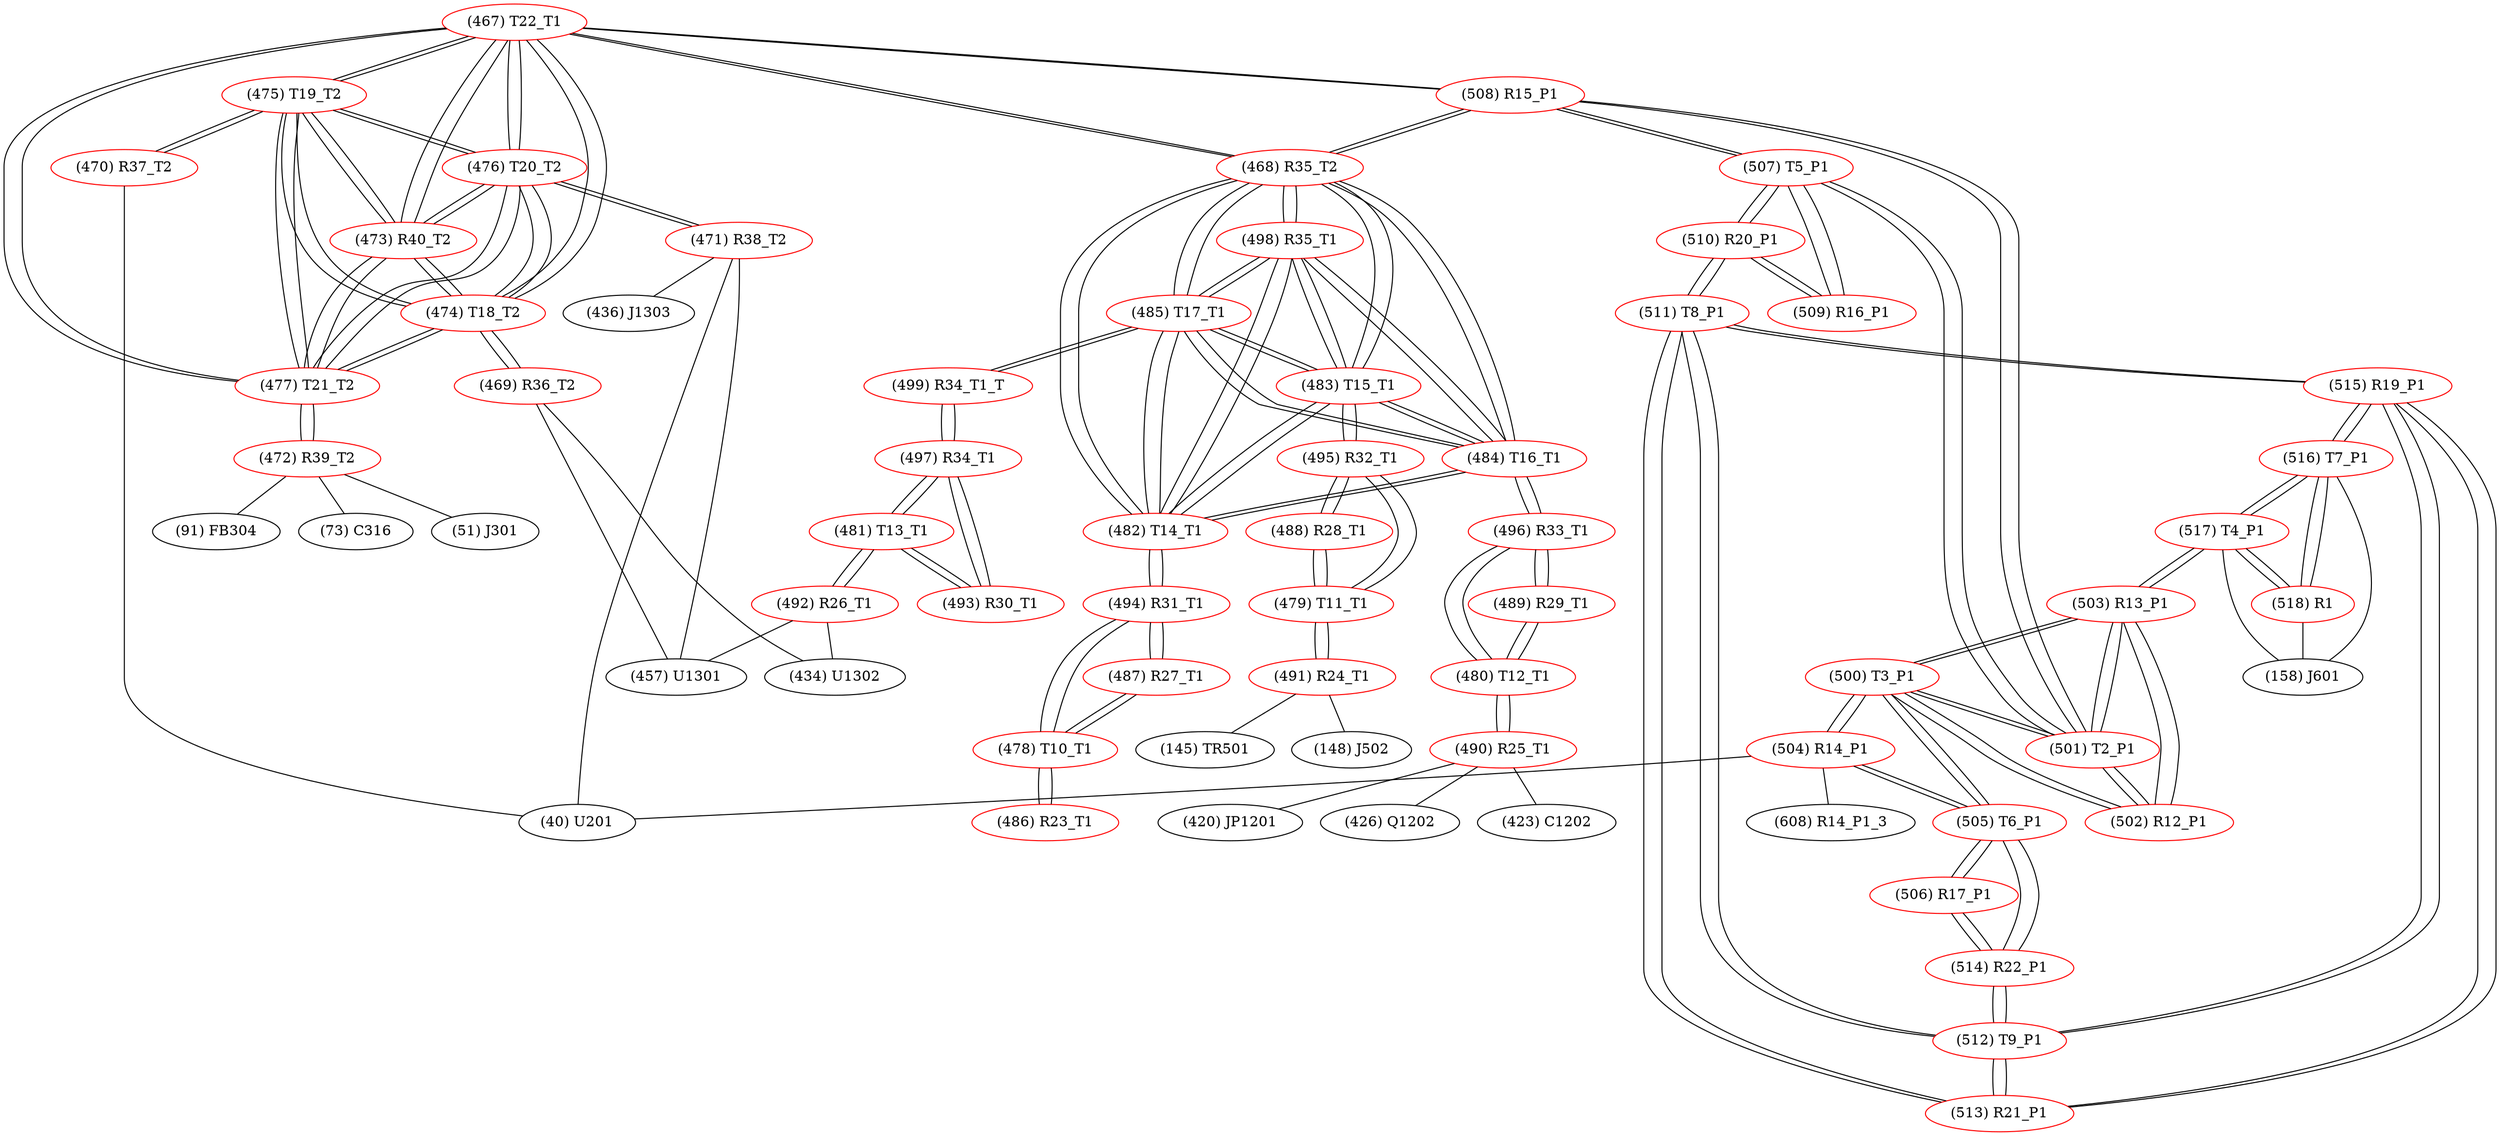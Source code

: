 graph {
	467 [label="(467) T22_T1" color=red]
	475 [label="(475) T19_T2"]
	476 [label="(476) T20_T2"]
	477 [label="(477) T21_T2"]
	474 [label="(474) T18_T2"]
	473 [label="(473) R40_T2"]
	508 [label="(508) R15_P1"]
	468 [label="(468) R35_T2"]
	468 [label="(468) R35_T2" color=red]
	483 [label="(483) T15_T1"]
	484 [label="(484) T16_T1"]
	482 [label="(482) T14_T1"]
	485 [label="(485) T17_T1"]
	498 [label="(498) R35_T1"]
	508 [label="(508) R15_P1"]
	467 [label="(467) T22_T1"]
	469 [label="(469) R36_T2" color=red]
	434 [label="(434) U1302"]
	457 [label="(457) U1301"]
	474 [label="(474) T18_T2"]
	470 [label="(470) R37_T2" color=red]
	40 [label="(40) U201"]
	475 [label="(475) T19_T2"]
	471 [label="(471) R38_T2" color=red]
	436 [label="(436) J1303"]
	40 [label="(40) U201"]
	457 [label="(457) U1301"]
	476 [label="(476) T20_T2"]
	472 [label="(472) R39_T2" color=red]
	73 [label="(73) C316"]
	51 [label="(51) J301"]
	91 [label="(91) FB304"]
	477 [label="(477) T21_T2"]
	473 [label="(473) R40_T2" color=red]
	475 [label="(475) T19_T2"]
	476 [label="(476) T20_T2"]
	477 [label="(477) T21_T2"]
	467 [label="(467) T22_T1"]
	474 [label="(474) T18_T2"]
	474 [label="(474) T18_T2" color=red]
	475 [label="(475) T19_T2"]
	476 [label="(476) T20_T2"]
	477 [label="(477) T21_T2"]
	467 [label="(467) T22_T1"]
	473 [label="(473) R40_T2"]
	469 [label="(469) R36_T2"]
	475 [label="(475) T19_T2" color=red]
	476 [label="(476) T20_T2"]
	477 [label="(477) T21_T2"]
	467 [label="(467) T22_T1"]
	474 [label="(474) T18_T2"]
	473 [label="(473) R40_T2"]
	470 [label="(470) R37_T2"]
	476 [label="(476) T20_T2" color=red]
	475 [label="(475) T19_T2"]
	477 [label="(477) T21_T2"]
	467 [label="(467) T22_T1"]
	474 [label="(474) T18_T2"]
	473 [label="(473) R40_T2"]
	471 [label="(471) R38_T2"]
	477 [label="(477) T21_T2" color=red]
	475 [label="(475) T19_T2"]
	476 [label="(476) T20_T2"]
	467 [label="(467) T22_T1"]
	474 [label="(474) T18_T2"]
	473 [label="(473) R40_T2"]
	472 [label="(472) R39_T2"]
	478 [label="(478) T10_T1" color=red]
	486 [label="(486) R23_T1"]
	487 [label="(487) R27_T1"]
	494 [label="(494) R31_T1"]
	479 [label="(479) T11_T1" color=red]
	491 [label="(491) R24_T1"]
	495 [label="(495) R32_T1"]
	488 [label="(488) R28_T1"]
	480 [label="(480) T12_T1" color=red]
	496 [label="(496) R33_T1"]
	489 [label="(489) R29_T1"]
	490 [label="(490) R25_T1"]
	481 [label="(481) T13_T1" color=red]
	493 [label="(493) R30_T1"]
	497 [label="(497) R34_T1"]
	492 [label="(492) R26_T1"]
	482 [label="(482) T14_T1" color=red]
	483 [label="(483) T15_T1"]
	484 [label="(484) T16_T1"]
	485 [label="(485) T17_T1"]
	468 [label="(468) R35_T2"]
	498 [label="(498) R35_T1"]
	494 [label="(494) R31_T1"]
	483 [label="(483) T15_T1" color=red]
	484 [label="(484) T16_T1"]
	482 [label="(482) T14_T1"]
	485 [label="(485) T17_T1"]
	468 [label="(468) R35_T2"]
	498 [label="(498) R35_T1"]
	495 [label="(495) R32_T1"]
	484 [label="(484) T16_T1" color=red]
	483 [label="(483) T15_T1"]
	482 [label="(482) T14_T1"]
	485 [label="(485) T17_T1"]
	468 [label="(468) R35_T2"]
	498 [label="(498) R35_T1"]
	496 [label="(496) R33_T1"]
	485 [label="(485) T17_T1" color=red]
	483 [label="(483) T15_T1"]
	484 [label="(484) T16_T1"]
	482 [label="(482) T14_T1"]
	468 [label="(468) R35_T2"]
	498 [label="(498) R35_T1"]
	499 [label="(499) R34_T1_T"]
	486 [label="(486) R23_T1" color=red]
	478 [label="(478) T10_T1"]
	487 [label="(487) R27_T1" color=red]
	478 [label="(478) T10_T1"]
	494 [label="(494) R31_T1"]
	488 [label="(488) R28_T1" color=red]
	495 [label="(495) R32_T1"]
	479 [label="(479) T11_T1"]
	489 [label="(489) R29_T1" color=red]
	496 [label="(496) R33_T1"]
	480 [label="(480) T12_T1"]
	490 [label="(490) R25_T1" color=red]
	420 [label="(420) JP1201"]
	426 [label="(426) Q1202"]
	423 [label="(423) C1202"]
	480 [label="(480) T12_T1"]
	491 [label="(491) R24_T1" color=red]
	145 [label="(145) TR501"]
	148 [label="(148) J502"]
	479 [label="(479) T11_T1"]
	492 [label="(492) R26_T1" color=red]
	434 [label="(434) U1302"]
	457 [label="(457) U1301"]
	481 [label="(481) T13_T1"]
	493 [label="(493) R30_T1" color=red]
	497 [label="(497) R34_T1"]
	481 [label="(481) T13_T1"]
	494 [label="(494) R31_T1" color=red]
	487 [label="(487) R27_T1"]
	478 [label="(478) T10_T1"]
	482 [label="(482) T14_T1"]
	495 [label="(495) R32_T1" color=red]
	483 [label="(483) T15_T1"]
	479 [label="(479) T11_T1"]
	488 [label="(488) R28_T1"]
	496 [label="(496) R33_T1" color=red]
	484 [label="(484) T16_T1"]
	480 [label="(480) T12_T1"]
	489 [label="(489) R29_T1"]
	497 [label="(497) R34_T1" color=red]
	493 [label="(493) R30_T1"]
	481 [label="(481) T13_T1"]
	499 [label="(499) R34_T1_T"]
	498 [label="(498) R35_T1" color=red]
	483 [label="(483) T15_T1"]
	484 [label="(484) T16_T1"]
	482 [label="(482) T14_T1"]
	485 [label="(485) T17_T1"]
	468 [label="(468) R35_T2"]
	499 [label="(499) R34_T1_T" color=red]
	485 [label="(485) T17_T1"]
	497 [label="(497) R34_T1"]
	500 [label="(500) T3_P1" color=red]
	504 [label="(504) R14_P1"]
	505 [label="(505) T6_P1"]
	503 [label="(503) R13_P1"]
	502 [label="(502) R12_P1"]
	501 [label="(501) T2_P1"]
	501 [label="(501) T2_P1" color=red]
	503 [label="(503) R13_P1"]
	500 [label="(500) T3_P1"]
	502 [label="(502) R12_P1"]
	507 [label="(507) T5_P1"]
	508 [label="(508) R15_P1"]
	502 [label="(502) R12_P1" color=red]
	503 [label="(503) R13_P1"]
	500 [label="(500) T3_P1"]
	501 [label="(501) T2_P1"]
	503 [label="(503) R13_P1" color=red]
	517 [label="(517) T4_P1"]
	500 [label="(500) T3_P1"]
	502 [label="(502) R12_P1"]
	501 [label="(501) T2_P1"]
	504 [label="(504) R14_P1" color=red]
	608 [label="(608) R14_P1_3"]
	40 [label="(40) U201"]
	500 [label="(500) T3_P1"]
	505 [label="(505) T6_P1"]
	505 [label="(505) T6_P1" color=red]
	504 [label="(504) R14_P1"]
	500 [label="(500) T3_P1"]
	514 [label="(514) R22_P1"]
	506 [label="(506) R17_P1"]
	506 [label="(506) R17_P1" color=red]
	514 [label="(514) R22_P1"]
	505 [label="(505) T6_P1"]
	507 [label="(507) T5_P1" color=red]
	501 [label="(501) T2_P1"]
	508 [label="(508) R15_P1"]
	509 [label="(509) R16_P1"]
	510 [label="(510) R20_P1"]
	508 [label="(508) R15_P1" color=red]
	467 [label="(467) T22_T1"]
	468 [label="(468) R35_T2"]
	501 [label="(501) T2_P1"]
	507 [label="(507) T5_P1"]
	509 [label="(509) R16_P1" color=red]
	507 [label="(507) T5_P1"]
	510 [label="(510) R20_P1"]
	510 [label="(510) R20_P1" color=red]
	511 [label="(511) T8_P1"]
	509 [label="(509) R16_P1"]
	507 [label="(507) T5_P1"]
	511 [label="(511) T8_P1" color=red]
	512 [label="(512) T9_P1"]
	513 [label="(513) R21_P1"]
	515 [label="(515) R19_P1"]
	510 [label="(510) R20_P1"]
	512 [label="(512) T9_P1" color=red]
	514 [label="(514) R22_P1"]
	513 [label="(513) R21_P1"]
	511 [label="(511) T8_P1"]
	515 [label="(515) R19_P1"]
	513 [label="(513) R21_P1" color=red]
	512 [label="(512) T9_P1"]
	511 [label="(511) T8_P1"]
	515 [label="(515) R19_P1"]
	514 [label="(514) R22_P1" color=red]
	512 [label="(512) T9_P1"]
	505 [label="(505) T6_P1"]
	506 [label="(506) R17_P1"]
	515 [label="(515) R19_P1" color=red]
	512 [label="(512) T9_P1"]
	513 [label="(513) R21_P1"]
	511 [label="(511) T8_P1"]
	516 [label="(516) T7_P1"]
	516 [label="(516) T7_P1" color=red]
	518 [label="(518) R1"]
	517 [label="(517) T4_P1"]
	158 [label="(158) J601"]
	515 [label="(515) R19_P1"]
	517 [label="(517) T4_P1" color=red]
	503 [label="(503) R13_P1"]
	518 [label="(518) R1"]
	516 [label="(516) T7_P1"]
	158 [label="(158) J601"]
	518 [label="(518) R1" color=red]
	517 [label="(517) T4_P1"]
	516 [label="(516) T7_P1"]
	158 [label="(158) J601"]
	467 -- 475
	467 -- 476
	467 -- 477
	467 -- 474
	467 -- 473
	467 -- 508
	467 -- 468
	468 -- 483
	468 -- 484
	468 -- 482
	468 -- 485
	468 -- 498
	468 -- 508
	468 -- 467
	469 -- 434
	469 -- 457
	469 -- 474
	470 -- 40
	470 -- 475
	471 -- 436
	471 -- 40
	471 -- 457
	471 -- 476
	472 -- 73
	472 -- 51
	472 -- 91
	472 -- 477
	473 -- 475
	473 -- 476
	473 -- 477
	473 -- 467
	473 -- 474
	474 -- 475
	474 -- 476
	474 -- 477
	474 -- 467
	474 -- 473
	474 -- 469
	475 -- 476
	475 -- 477
	475 -- 467
	475 -- 474
	475 -- 473
	475 -- 470
	476 -- 475
	476 -- 477
	476 -- 467
	476 -- 474
	476 -- 473
	476 -- 471
	477 -- 475
	477 -- 476
	477 -- 467
	477 -- 474
	477 -- 473
	477 -- 472
	478 -- 486
	478 -- 487
	478 -- 494
	479 -- 491
	479 -- 495
	479 -- 488
	480 -- 496
	480 -- 489
	480 -- 490
	481 -- 493
	481 -- 497
	481 -- 492
	482 -- 483
	482 -- 484
	482 -- 485
	482 -- 468
	482 -- 498
	482 -- 494
	483 -- 484
	483 -- 482
	483 -- 485
	483 -- 468
	483 -- 498
	483 -- 495
	484 -- 483
	484 -- 482
	484 -- 485
	484 -- 468
	484 -- 498
	484 -- 496
	485 -- 483
	485 -- 484
	485 -- 482
	485 -- 468
	485 -- 498
	485 -- 499
	486 -- 478
	487 -- 478
	487 -- 494
	488 -- 495
	488 -- 479
	489 -- 496
	489 -- 480
	490 -- 420
	490 -- 426
	490 -- 423
	490 -- 480
	491 -- 145
	491 -- 148
	491 -- 479
	492 -- 434
	492 -- 457
	492 -- 481
	493 -- 497
	493 -- 481
	494 -- 487
	494 -- 478
	494 -- 482
	495 -- 483
	495 -- 479
	495 -- 488
	496 -- 484
	496 -- 480
	496 -- 489
	497 -- 493
	497 -- 481
	497 -- 499
	498 -- 483
	498 -- 484
	498 -- 482
	498 -- 485
	498 -- 468
	499 -- 485
	499 -- 497
	500 -- 504
	500 -- 505
	500 -- 503
	500 -- 502
	500 -- 501
	501 -- 503
	501 -- 500
	501 -- 502
	501 -- 507
	501 -- 508
	502 -- 503
	502 -- 500
	502 -- 501
	503 -- 517
	503 -- 500
	503 -- 502
	503 -- 501
	504 -- 608
	504 -- 40
	504 -- 500
	504 -- 505
	505 -- 504
	505 -- 500
	505 -- 514
	505 -- 506
	506 -- 514
	506 -- 505
	507 -- 501
	507 -- 508
	507 -- 509
	507 -- 510
	508 -- 467
	508 -- 468
	508 -- 501
	508 -- 507
	509 -- 507
	509 -- 510
	510 -- 511
	510 -- 509
	510 -- 507
	511 -- 512
	511 -- 513
	511 -- 515
	511 -- 510
	512 -- 514
	512 -- 513
	512 -- 511
	512 -- 515
	513 -- 512
	513 -- 511
	513 -- 515
	514 -- 512
	514 -- 505
	514 -- 506
	515 -- 512
	515 -- 513
	515 -- 511
	515 -- 516
	516 -- 518
	516 -- 517
	516 -- 158
	516 -- 515
	517 -- 503
	517 -- 518
	517 -- 516
	517 -- 158
	518 -- 517
	518 -- 516
	518 -- 158
}